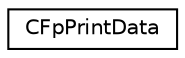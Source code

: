 digraph "Graphical Class Hierarchy"
{
  edge [fontname="Helvetica",fontsize="10",labelfontname="Helvetica",labelfontsize="10"];
  node [fontname="Helvetica",fontsize="10",shape=record];
  rankdir="LR";
  Node1 [label="CFpPrintData",height=0.2,width=0.4,color="black", fillcolor="white", style="filled",URL="$class_c_fp_print_data.html"];
}
